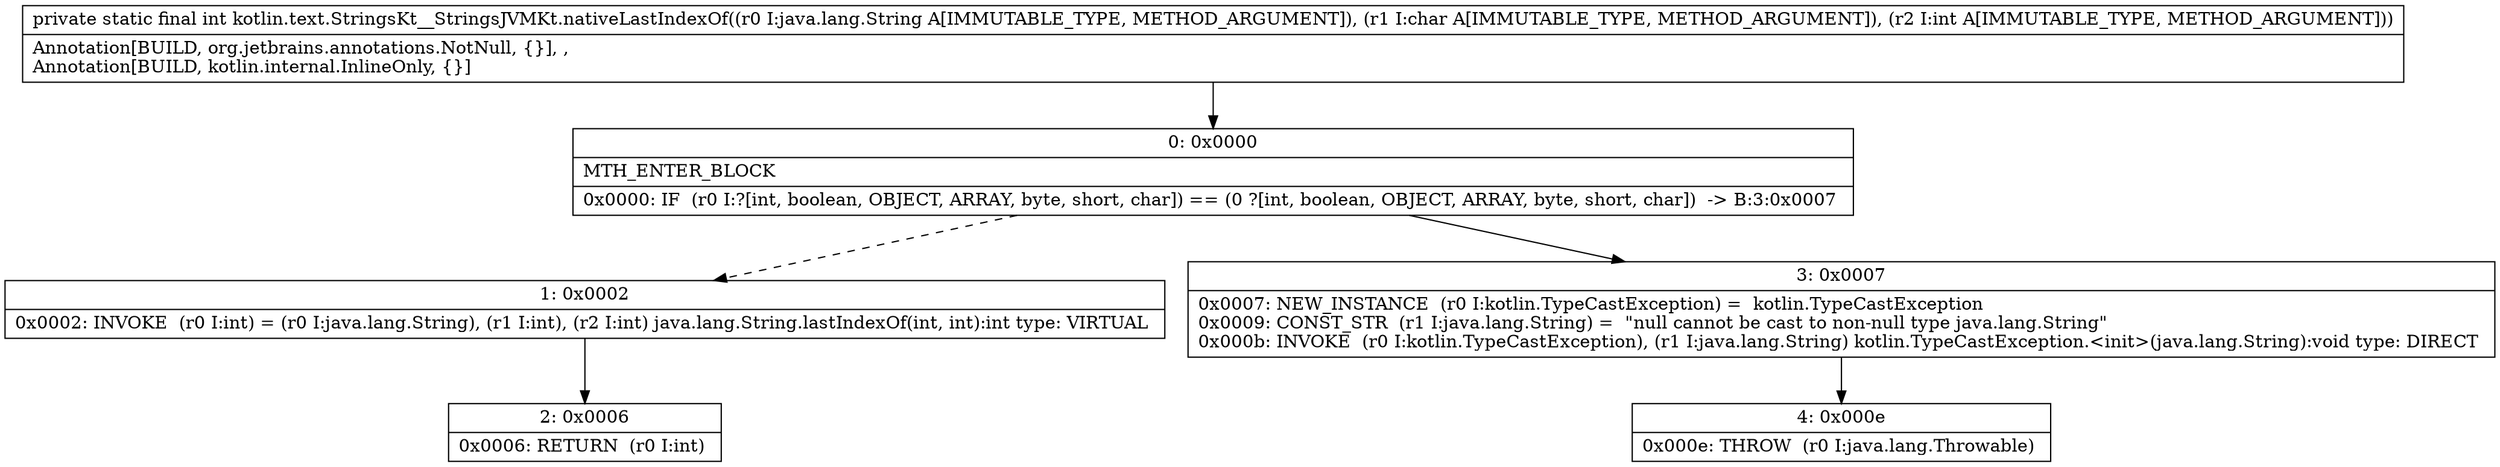 digraph "CFG forkotlin.text.StringsKt__StringsJVMKt.nativeLastIndexOf(Ljava\/lang\/String;CI)I" {
Node_0 [shape=record,label="{0\:\ 0x0000|MTH_ENTER_BLOCK\l|0x0000: IF  (r0 I:?[int, boolean, OBJECT, ARRAY, byte, short, char]) == (0 ?[int, boolean, OBJECT, ARRAY, byte, short, char])  \-\> B:3:0x0007 \l}"];
Node_1 [shape=record,label="{1\:\ 0x0002|0x0002: INVOKE  (r0 I:int) = (r0 I:java.lang.String), (r1 I:int), (r2 I:int) java.lang.String.lastIndexOf(int, int):int type: VIRTUAL \l}"];
Node_2 [shape=record,label="{2\:\ 0x0006|0x0006: RETURN  (r0 I:int) \l}"];
Node_3 [shape=record,label="{3\:\ 0x0007|0x0007: NEW_INSTANCE  (r0 I:kotlin.TypeCastException) =  kotlin.TypeCastException \l0x0009: CONST_STR  (r1 I:java.lang.String) =  \"null cannot be cast to non\-null type java.lang.String\" \l0x000b: INVOKE  (r0 I:kotlin.TypeCastException), (r1 I:java.lang.String) kotlin.TypeCastException.\<init\>(java.lang.String):void type: DIRECT \l}"];
Node_4 [shape=record,label="{4\:\ 0x000e|0x000e: THROW  (r0 I:java.lang.Throwable) \l}"];
MethodNode[shape=record,label="{private static final int kotlin.text.StringsKt__StringsJVMKt.nativeLastIndexOf((r0 I:java.lang.String A[IMMUTABLE_TYPE, METHOD_ARGUMENT]), (r1 I:char A[IMMUTABLE_TYPE, METHOD_ARGUMENT]), (r2 I:int A[IMMUTABLE_TYPE, METHOD_ARGUMENT]))  | Annotation[BUILD, org.jetbrains.annotations.NotNull, \{\}], , \lAnnotation[BUILD, kotlin.internal.InlineOnly, \{\}]\l}"];
MethodNode -> Node_0;
Node_0 -> Node_1[style=dashed];
Node_0 -> Node_3;
Node_1 -> Node_2;
Node_3 -> Node_4;
}

